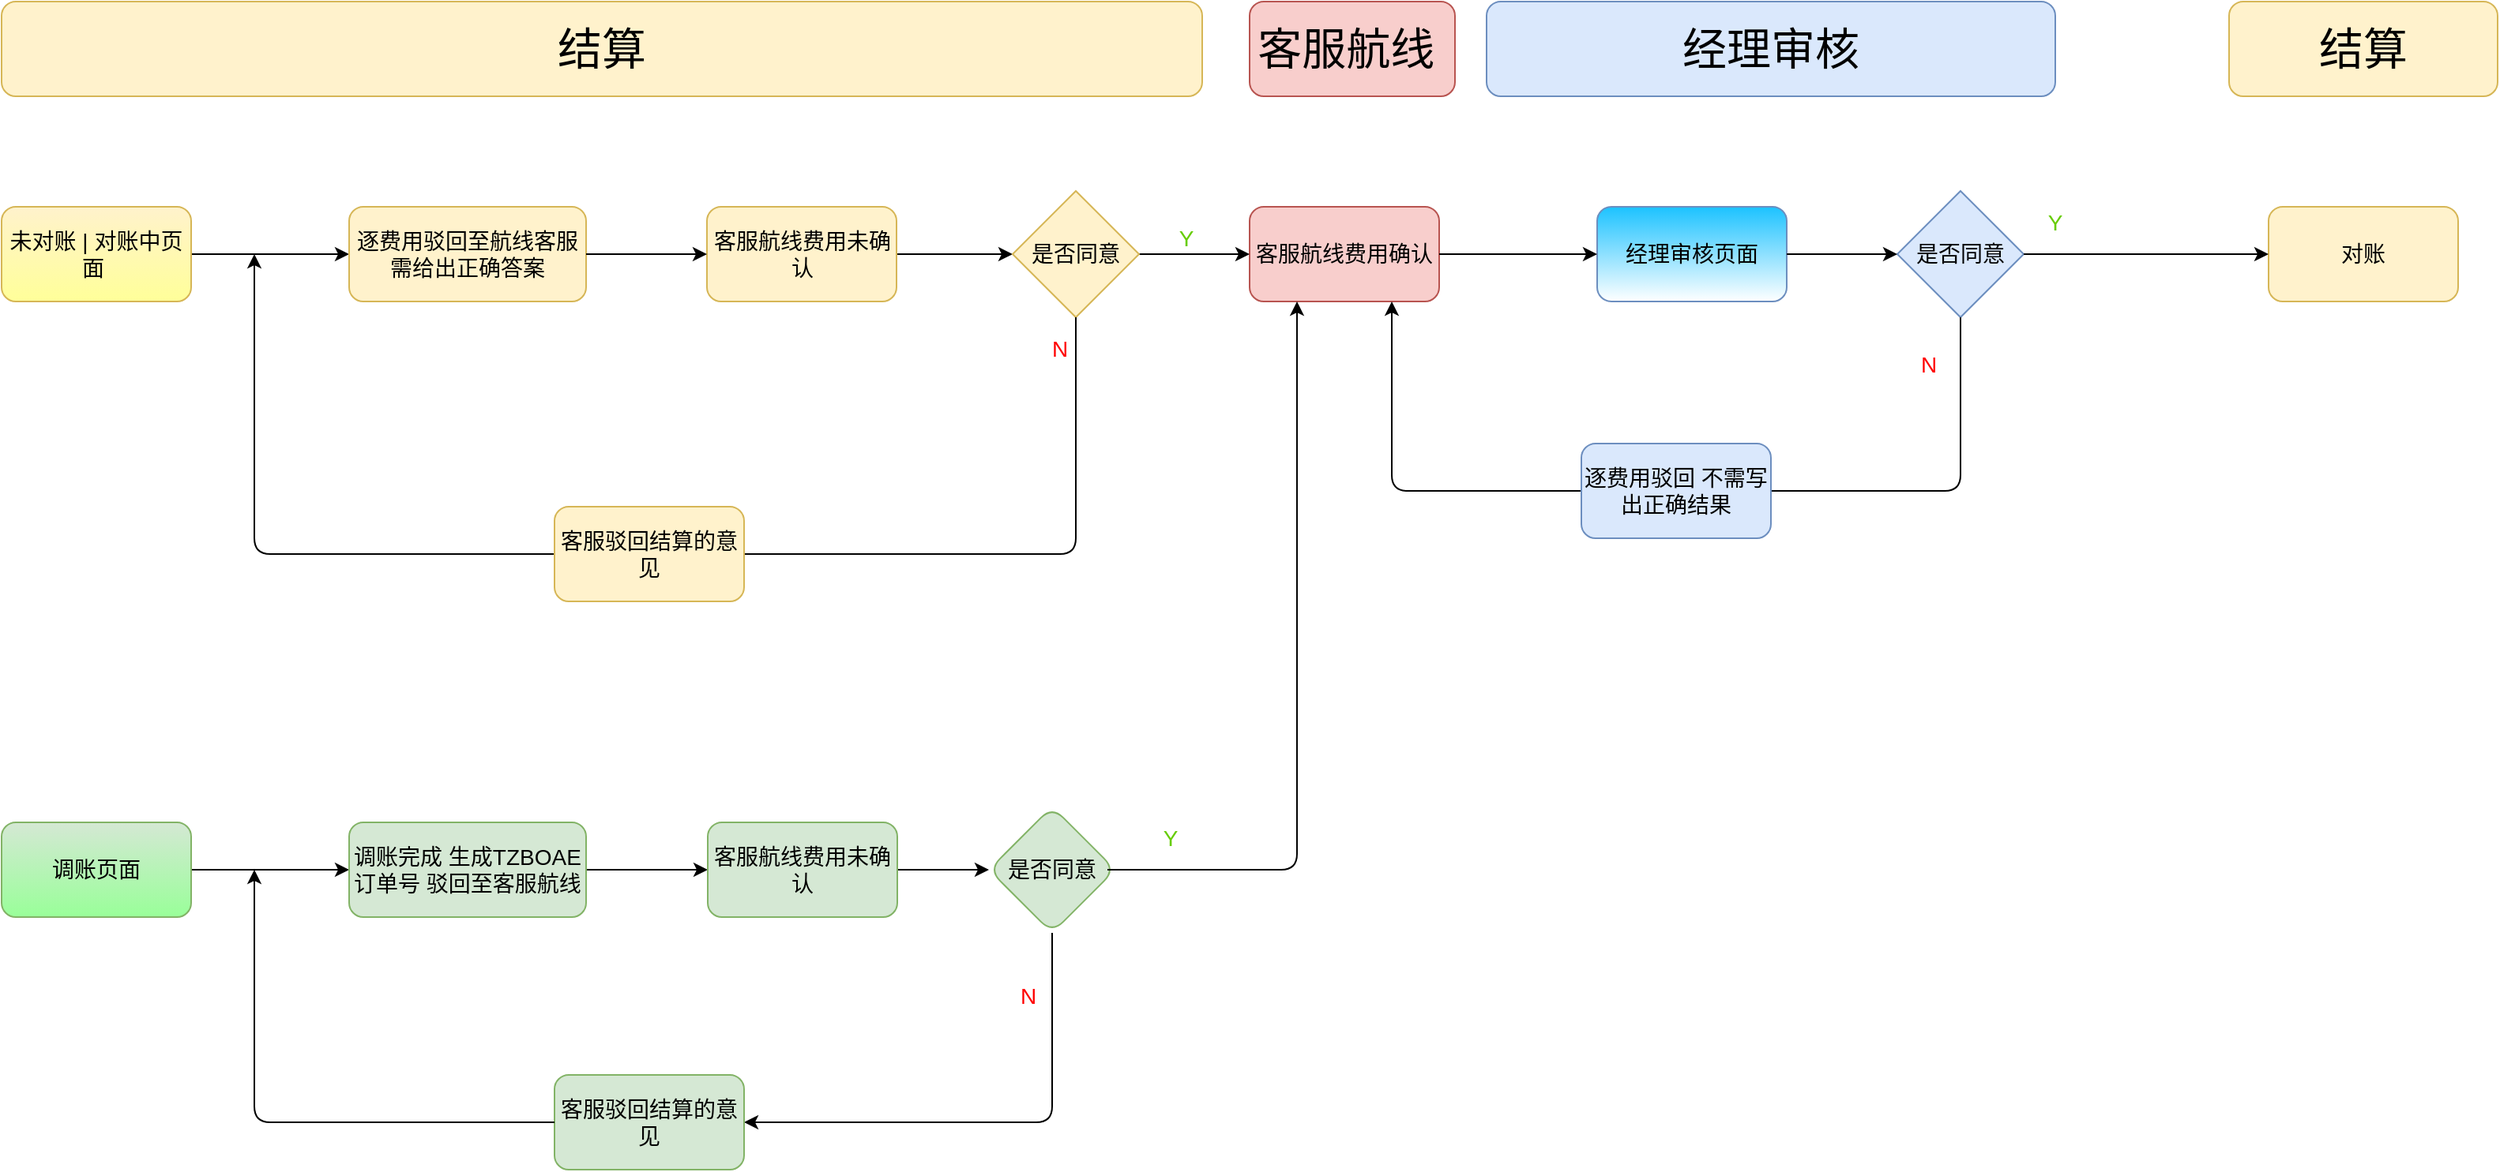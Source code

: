 <mxfile version="13.9.9" type="github">
  <diagram id="01YVRN5WHOi22kXBUqmN" name="第 1 页">
    <mxGraphModel dx="3327" dy="896" grid="1" gridSize="10" guides="1" tooltips="1" connect="1" arrows="1" fold="1" page="1" pageScale="1" pageWidth="827" pageHeight="1169" math="0" shadow="0">
      <root>
        <mxCell id="0" />
        <mxCell id="1" parent="0" />
        <mxCell id="mKIrfrcM3_r9y4etdSSy-2" value="&lt;font style=&quot;font-size: 28px&quot;&gt;客服航线&amp;nbsp;&lt;/font&gt;" style="rounded=1;whiteSpace=wrap;html=1;fillColor=#f8cecc;strokeColor=#b85450;fontSize=14;" parent="1" vertex="1">
          <mxGeometry x="-130" y="140" width="130" height="60" as="geometry" />
        </mxCell>
        <mxCell id="mKIrfrcM3_r9y4etdSSy-4" value="经理审核页面" style="rounded=1;whiteSpace=wrap;html=1;strokeColor=#6c8ebf;fontSize=14;gradientColor=#ffffff;fillColor=#1CC2FF;" parent="1" vertex="1">
          <mxGeometry x="90" y="270" width="120" height="60" as="geometry" />
        </mxCell>
        <mxCell id="mKIrfrcM3_r9y4etdSSy-5" value="对账" style="rounded=1;whiteSpace=wrap;html=1;fillColor=#fff2cc;strokeColor=#d6b656;fontSize=14;" parent="1" vertex="1">
          <mxGeometry x="515" y="270" width="120" height="60" as="geometry" />
        </mxCell>
        <mxCell id="mKIrfrcM3_r9y4etdSSy-6" value="是否同意" style="rhombus;whiteSpace=wrap;html=1;fillColor=#dae8fc;strokeColor=#6c8ebf;fontSize=14;" parent="1" vertex="1">
          <mxGeometry x="280" y="260" width="80" height="80" as="geometry" />
        </mxCell>
        <mxCell id="mKIrfrcM3_r9y4etdSSy-12" value="客服航线费用确认" style="rounded=1;whiteSpace=wrap;html=1;fillColor=#f8cecc;strokeColor=#b85450;fontSize=14;" parent="1" vertex="1">
          <mxGeometry x="-130" y="270" width="120" height="60" as="geometry" />
        </mxCell>
        <mxCell id="mKIrfrcM3_r9y4etdSSy-13" value="" style="endArrow=classic;html=1;entryX=0;entryY=0.5;entryDx=0;entryDy=0;exitX=1;exitY=0.5;exitDx=0;exitDy=0;fontSize=14;" parent="1" source="mKIrfrcM3_r9y4etdSSy-12" target="mKIrfrcM3_r9y4etdSSy-4" edge="1">
          <mxGeometry width="50" height="50" relative="1" as="geometry">
            <mxPoint x="30" y="300" as="sourcePoint" />
            <mxPoint x="80" y="250" as="targetPoint" />
          </mxGeometry>
        </mxCell>
        <mxCell id="mKIrfrcM3_r9y4etdSSy-14" value="" style="endArrow=classic;html=1;entryX=0;entryY=0.5;entryDx=0;entryDy=0;fontSize=14;" parent="1" target="mKIrfrcM3_r9y4etdSSy-6" edge="1">
          <mxGeometry width="50" height="50" relative="1" as="geometry">
            <mxPoint x="210" y="300" as="sourcePoint" />
            <mxPoint x="260" y="250" as="targetPoint" />
          </mxGeometry>
        </mxCell>
        <mxCell id="mKIrfrcM3_r9y4etdSSy-15" value="" style="endArrow=classic;html=1;entryX=0;entryY=0.5;entryDx=0;entryDy=0;fontSize=14;" parent="1" target="mKIrfrcM3_r9y4etdSSy-5" edge="1">
          <mxGeometry width="50" height="50" relative="1" as="geometry">
            <mxPoint x="360" y="300" as="sourcePoint" />
            <mxPoint x="410" y="250" as="targetPoint" />
          </mxGeometry>
        </mxCell>
        <mxCell id="mKIrfrcM3_r9y4etdSSy-16" value="&lt;font color=&quot;#66cc00&quot; style=&quot;font-size: 14px;&quot;&gt;Y&lt;/font&gt;" style="text;html=1;strokeColor=none;fillColor=none;align=center;verticalAlign=middle;whiteSpace=wrap;rounded=0;fontSize=14;" parent="1" vertex="1">
          <mxGeometry x="360" y="270" width="40" height="20" as="geometry" />
        </mxCell>
        <mxCell id="mKIrfrcM3_r9y4etdSSy-17" value="" style="endArrow=classic;html=1;exitX=0.5;exitY=1;exitDx=0;exitDy=0;entryX=0.75;entryY=1;entryDx=0;entryDy=0;fontSize=14;" parent="1" source="mKIrfrcM3_r9y4etdSSy-6" target="mKIrfrcM3_r9y4etdSSy-12" edge="1">
          <mxGeometry width="50" height="50" relative="1" as="geometry">
            <mxPoint x="340" y="400" as="sourcePoint" />
            <mxPoint x="-50" y="420" as="targetPoint" />
            <Array as="points">
              <mxPoint x="320" y="450" />
              <mxPoint x="-40" y="450" />
            </Array>
          </mxGeometry>
        </mxCell>
        <mxCell id="mKIrfrcM3_r9y4etdSSy-18" value="&lt;font color=&quot;#ff0000&quot; style=&quot;font-size: 14px;&quot;&gt;N&lt;/font&gt;" style="text;html=1;strokeColor=none;fillColor=none;align=center;verticalAlign=middle;whiteSpace=wrap;rounded=0;fontSize=14;" parent="1" vertex="1">
          <mxGeometry x="280" y="360" width="40" height="20" as="geometry" />
        </mxCell>
        <mxCell id="mKIrfrcM3_r9y4etdSSy-20" value="逐费用驳回 不需写出正确结果" style="rounded=1;whiteSpace=wrap;html=1;fillColor=#dae8fc;strokeColor=#6c8ebf;fontSize=14;" parent="1" vertex="1">
          <mxGeometry x="80" y="420" width="120" height="60" as="geometry" />
        </mxCell>
        <mxCell id="mKIrfrcM3_r9y4etdSSy-21" value="&lt;font style=&quot;font-size: 28px&quot;&gt;结算&lt;/font&gt;" style="rounded=1;whiteSpace=wrap;html=1;fillColor=#fff2cc;strokeColor=#d6b656;fontSize=14;" parent="1" vertex="1">
          <mxGeometry x="-920" y="140" width="760" height="60" as="geometry" />
        </mxCell>
        <mxCell id="mKIrfrcM3_r9y4etdSSy-26" value="" style="edgeStyle=orthogonalEdgeStyle;rounded=0;orthogonalLoop=1;jettySize=auto;html=1;fontSize=14;" parent="1" source="mKIrfrcM3_r9y4etdSSy-22" target="mKIrfrcM3_r9y4etdSSy-23" edge="1">
          <mxGeometry relative="1" as="geometry" />
        </mxCell>
        <mxCell id="mKIrfrcM3_r9y4etdSSy-22" value="未对账 | 对账中页面&amp;nbsp;" style="rounded=1;whiteSpace=wrap;html=1;fillColor=#fff2cc;strokeColor=#d6b656;fontSize=14;gradientColor=#FFFF99;" parent="1" vertex="1">
          <mxGeometry x="-920" y="270" width="120" height="60" as="geometry" />
        </mxCell>
        <mxCell id="mKIrfrcM3_r9y4etdSSy-29" value="" style="edgeStyle=orthogonalEdgeStyle;rounded=0;orthogonalLoop=1;jettySize=auto;html=1;fontSize=14;" parent="1" source="mKIrfrcM3_r9y4etdSSy-40" target="mKIrfrcM3_r9y4etdSSy-27" edge="1">
          <mxGeometry relative="1" as="geometry" />
        </mxCell>
        <mxCell id="mKIrfrcM3_r9y4etdSSy-23" value="逐费用驳回至航线客服&lt;br style=&quot;font-size: 14px;&quot;&gt;需给出正确答案" style="rounded=1;whiteSpace=wrap;html=1;fillColor=#fff2cc;strokeColor=#d6b656;fontSize=14;" parent="1" vertex="1">
          <mxGeometry x="-700" y="270" width="150" height="60" as="geometry" />
        </mxCell>
        <mxCell id="mKIrfrcM3_r9y4etdSSy-30" style="edgeStyle=orthogonalEdgeStyle;rounded=0;orthogonalLoop=1;jettySize=auto;html=1;entryX=0;entryY=0.5;entryDx=0;entryDy=0;fontSize=14;" parent="1" source="mKIrfrcM3_r9y4etdSSy-27" target="mKIrfrcM3_r9y4etdSSy-12" edge="1">
          <mxGeometry relative="1" as="geometry" />
        </mxCell>
        <mxCell id="mKIrfrcM3_r9y4etdSSy-27" value="是否同意" style="rhombus;whiteSpace=wrap;html=1;fillColor=#fff2cc;strokeColor=#d6b656;fontSize=14;" parent="1" vertex="1">
          <mxGeometry x="-280" y="260" width="80" height="80" as="geometry" />
        </mxCell>
        <mxCell id="mKIrfrcM3_r9y4etdSSy-31" value="&lt;font color=&quot;#66cc00&quot; style=&quot;font-size: 14px;&quot;&gt;Y&lt;/font&gt;" style="text;html=1;strokeColor=none;fillColor=none;align=center;verticalAlign=middle;whiteSpace=wrap;rounded=0;fontSize=14;" parent="1" vertex="1">
          <mxGeometry x="-190" y="280" width="40" height="20" as="geometry" />
        </mxCell>
        <mxCell id="mKIrfrcM3_r9y4etdSSy-32" value="&lt;font color=&quot;#ff0000&quot; style=&quot;font-size: 14px;&quot;&gt;N&lt;/font&gt;" style="text;html=1;strokeColor=none;fillColor=none;align=center;verticalAlign=middle;whiteSpace=wrap;rounded=0;fontSize=14;" parent="1" vertex="1">
          <mxGeometry x="-270" y="350" width="40" height="20" as="geometry" />
        </mxCell>
        <mxCell id="mKIrfrcM3_r9y4etdSSy-37" value="" style="endArrow=classic;html=1;exitX=0.5;exitY=1;exitDx=0;exitDy=0;fontSize=14;" parent="1" source="mKIrfrcM3_r9y4etdSSy-27" edge="1">
          <mxGeometry width="50" height="50" relative="1" as="geometry">
            <mxPoint x="-370" y="440" as="sourcePoint" />
            <mxPoint x="-760" y="300" as="targetPoint" />
            <Array as="points">
              <mxPoint x="-240" y="490" />
              <mxPoint x="-760" y="490" />
            </Array>
          </mxGeometry>
        </mxCell>
        <mxCell id="mKIrfrcM3_r9y4etdSSy-38" value="客服驳回结算的意见" style="rounded=1;whiteSpace=wrap;html=1;fillColor=#fff2cc;strokeColor=#d6b656;fontSize=14;" parent="1" vertex="1">
          <mxGeometry x="-570" y="460" width="120" height="60" as="geometry" />
        </mxCell>
        <mxCell id="mKIrfrcM3_r9y4etdSSy-40" value="客服航线费用未确认" style="rounded=1;whiteSpace=wrap;html=1;fillColor=#fff2cc;strokeColor=#d6b656;fontSize=14;" parent="1" vertex="1">
          <mxGeometry x="-473.5" y="270" width="120" height="60" as="geometry" />
        </mxCell>
        <mxCell id="mKIrfrcM3_r9y4etdSSy-41" value="" style="edgeStyle=orthogonalEdgeStyle;rounded=0;orthogonalLoop=1;jettySize=auto;html=1;fontSize=14;" parent="1" source="mKIrfrcM3_r9y4etdSSy-23" target="mKIrfrcM3_r9y4etdSSy-40" edge="1">
          <mxGeometry relative="1" as="geometry">
            <mxPoint x="-450" y="300" as="sourcePoint" />
            <mxPoint x="-280" y="300" as="targetPoint" />
          </mxGeometry>
        </mxCell>
        <mxCell id="mKIrfrcM3_r9y4etdSSy-46" value="" style="edgeStyle=orthogonalEdgeStyle;rounded=0;orthogonalLoop=1;jettySize=auto;html=1;fontSize=14;" parent="1" source="mKIrfrcM3_r9y4etdSSy-42" target="mKIrfrcM3_r9y4etdSSy-45" edge="1">
          <mxGeometry relative="1" as="geometry" />
        </mxCell>
        <mxCell id="mKIrfrcM3_r9y4etdSSy-42" value="调账页面" style="rounded=1;whiteSpace=wrap;html=1;fillColor=#d5e8d4;strokeColor=#82b366;fontSize=14;gradientColor=#99FF99;" parent="1" vertex="1">
          <mxGeometry x="-920" y="660" width="120" height="60" as="geometry" />
        </mxCell>
        <mxCell id="mKIrfrcM3_r9y4etdSSy-48" value="" style="edgeStyle=orthogonalEdgeStyle;rounded=0;orthogonalLoop=1;jettySize=auto;html=1;fontSize=14;" parent="1" source="mKIrfrcM3_r9y4etdSSy-45" target="mKIrfrcM3_r9y4etdSSy-47" edge="1">
          <mxGeometry relative="1" as="geometry" />
        </mxCell>
        <mxCell id="mKIrfrcM3_r9y4etdSSy-45" value="调账完成 生成TZBOAE订单号 驳回至客服航线" style="whiteSpace=wrap;html=1;rounded=1;strokeColor=#82b366;fillColor=#d5e8d4;fontSize=14;" parent="1" vertex="1">
          <mxGeometry x="-700" y="660" width="150" height="60" as="geometry" />
        </mxCell>
        <mxCell id="mKIrfrcM3_r9y4etdSSy-50" value="" style="edgeStyle=orthogonalEdgeStyle;rounded=0;orthogonalLoop=1;jettySize=auto;html=1;fontSize=14;" parent="1" source="mKIrfrcM3_r9y4etdSSy-47" target="mKIrfrcM3_r9y4etdSSy-49" edge="1">
          <mxGeometry relative="1" as="geometry" />
        </mxCell>
        <mxCell id="mKIrfrcM3_r9y4etdSSy-47" value="&lt;span style=&quot;font-size: 14px;&quot;&gt;客服航线费用未确认&lt;/span&gt;" style="whiteSpace=wrap;html=1;rounded=1;strokeColor=#82b366;fillColor=#d5e8d4;fontSize=14;" parent="1" vertex="1">
          <mxGeometry x="-473" y="660" width="120" height="60" as="geometry" />
        </mxCell>
        <mxCell id="mKIrfrcM3_r9y4etdSSy-49" value="&lt;span style=&quot;font-size: 14px;&quot;&gt;是否同意&lt;/span&gt;" style="rhombus;whiteSpace=wrap;html=1;rounded=1;strokeColor=#82b366;fillColor=#d5e8d4;fontSize=14;" parent="1" vertex="1">
          <mxGeometry x="-295" y="650" width="80" height="80" as="geometry" />
        </mxCell>
        <mxCell id="mKIrfrcM3_r9y4etdSSy-51" value="" style="endArrow=classic;html=1;entryX=0.25;entryY=1;entryDx=0;entryDy=0;fontSize=14;" parent="1" target="mKIrfrcM3_r9y4etdSSy-12" edge="1">
          <mxGeometry width="50" height="50" relative="1" as="geometry">
            <mxPoint x="-220" y="690" as="sourcePoint" />
            <mxPoint x="-170" y="640" as="targetPoint" />
            <Array as="points">
              <mxPoint x="-100" y="690" />
            </Array>
          </mxGeometry>
        </mxCell>
        <mxCell id="mKIrfrcM3_r9y4etdSSy-52" value="&lt;font color=&quot;#66cc00&quot; style=&quot;font-size: 14px;&quot;&gt;Y&lt;/font&gt;" style="text;html=1;strokeColor=none;fillColor=none;align=center;verticalAlign=middle;whiteSpace=wrap;rounded=0;fontSize=14;" parent="1" vertex="1">
          <mxGeometry x="-200" y="660" width="40" height="20" as="geometry" />
        </mxCell>
        <mxCell id="mKIrfrcM3_r9y4etdSSy-53" value="&lt;font color=&quot;#ff0000&quot; style=&quot;font-size: 14px;&quot;&gt;N&lt;/font&gt;" style="text;html=1;strokeColor=none;fillColor=none;align=center;verticalAlign=middle;whiteSpace=wrap;rounded=0;fontSize=14;" parent="1" vertex="1">
          <mxGeometry x="-290" y="760" width="40" height="20" as="geometry" />
        </mxCell>
        <mxCell id="mKIrfrcM3_r9y4etdSSy-55" value="" style="endArrow=classic;html=1;exitX=0.5;exitY=1;exitDx=0;exitDy=0;entryX=1;entryY=0.5;entryDx=0;entryDy=0;fontSize=14;" parent="1" source="mKIrfrcM3_r9y4etdSSy-49" target="mKIrfrcM3_r9y4etdSSy-56" edge="1">
          <mxGeometry width="50" height="50" relative="1" as="geometry">
            <mxPoint x="-230" y="830" as="sourcePoint" />
            <mxPoint x="-255" y="850" as="targetPoint" />
            <Array as="points">
              <mxPoint x="-255" y="850" />
            </Array>
          </mxGeometry>
        </mxCell>
        <mxCell id="mKIrfrcM3_r9y4etdSSy-56" value="客服驳回结算的意见" style="rounded=1;whiteSpace=wrap;html=1;fillColor=#d5e8d4;strokeColor=#82b366;fontSize=14;" parent="1" vertex="1">
          <mxGeometry x="-570" y="820" width="120" height="60" as="geometry" />
        </mxCell>
        <mxCell id="mKIrfrcM3_r9y4etdSSy-57" value="" style="endArrow=classic;html=1;exitX=0;exitY=0.5;exitDx=0;exitDy=0;fontSize=14;" parent="1" source="mKIrfrcM3_r9y4etdSSy-56" edge="1">
          <mxGeometry width="50" height="50" relative="1" as="geometry">
            <mxPoint x="-690" y="850" as="sourcePoint" />
            <mxPoint x="-760" y="690" as="targetPoint" />
            <Array as="points">
              <mxPoint x="-760" y="850" />
            </Array>
          </mxGeometry>
        </mxCell>
        <mxCell id="HGmpFvDwLN2suukkeRQq-2" value="&lt;font style=&quot;font-size: 28px&quot;&gt;结算&lt;/font&gt;" style="rounded=1;whiteSpace=wrap;html=1;fillColor=#fff2cc;strokeColor=#d6b656;fontSize=14;" vertex="1" parent="1">
          <mxGeometry x="490" y="140" width="170" height="60" as="geometry" />
        </mxCell>
        <mxCell id="HGmpFvDwLN2suukkeRQq-3" value="&lt;span style=&quot;font-size: 28px&quot;&gt;经理审核&lt;/span&gt;" style="rounded=1;whiteSpace=wrap;html=1;fillColor=#dae8fc;fontSize=14;strokeColor=#6c8ebf;" vertex="1" parent="1">
          <mxGeometry x="20" y="140" width="360" height="60" as="geometry" />
        </mxCell>
      </root>
    </mxGraphModel>
  </diagram>
</mxfile>

